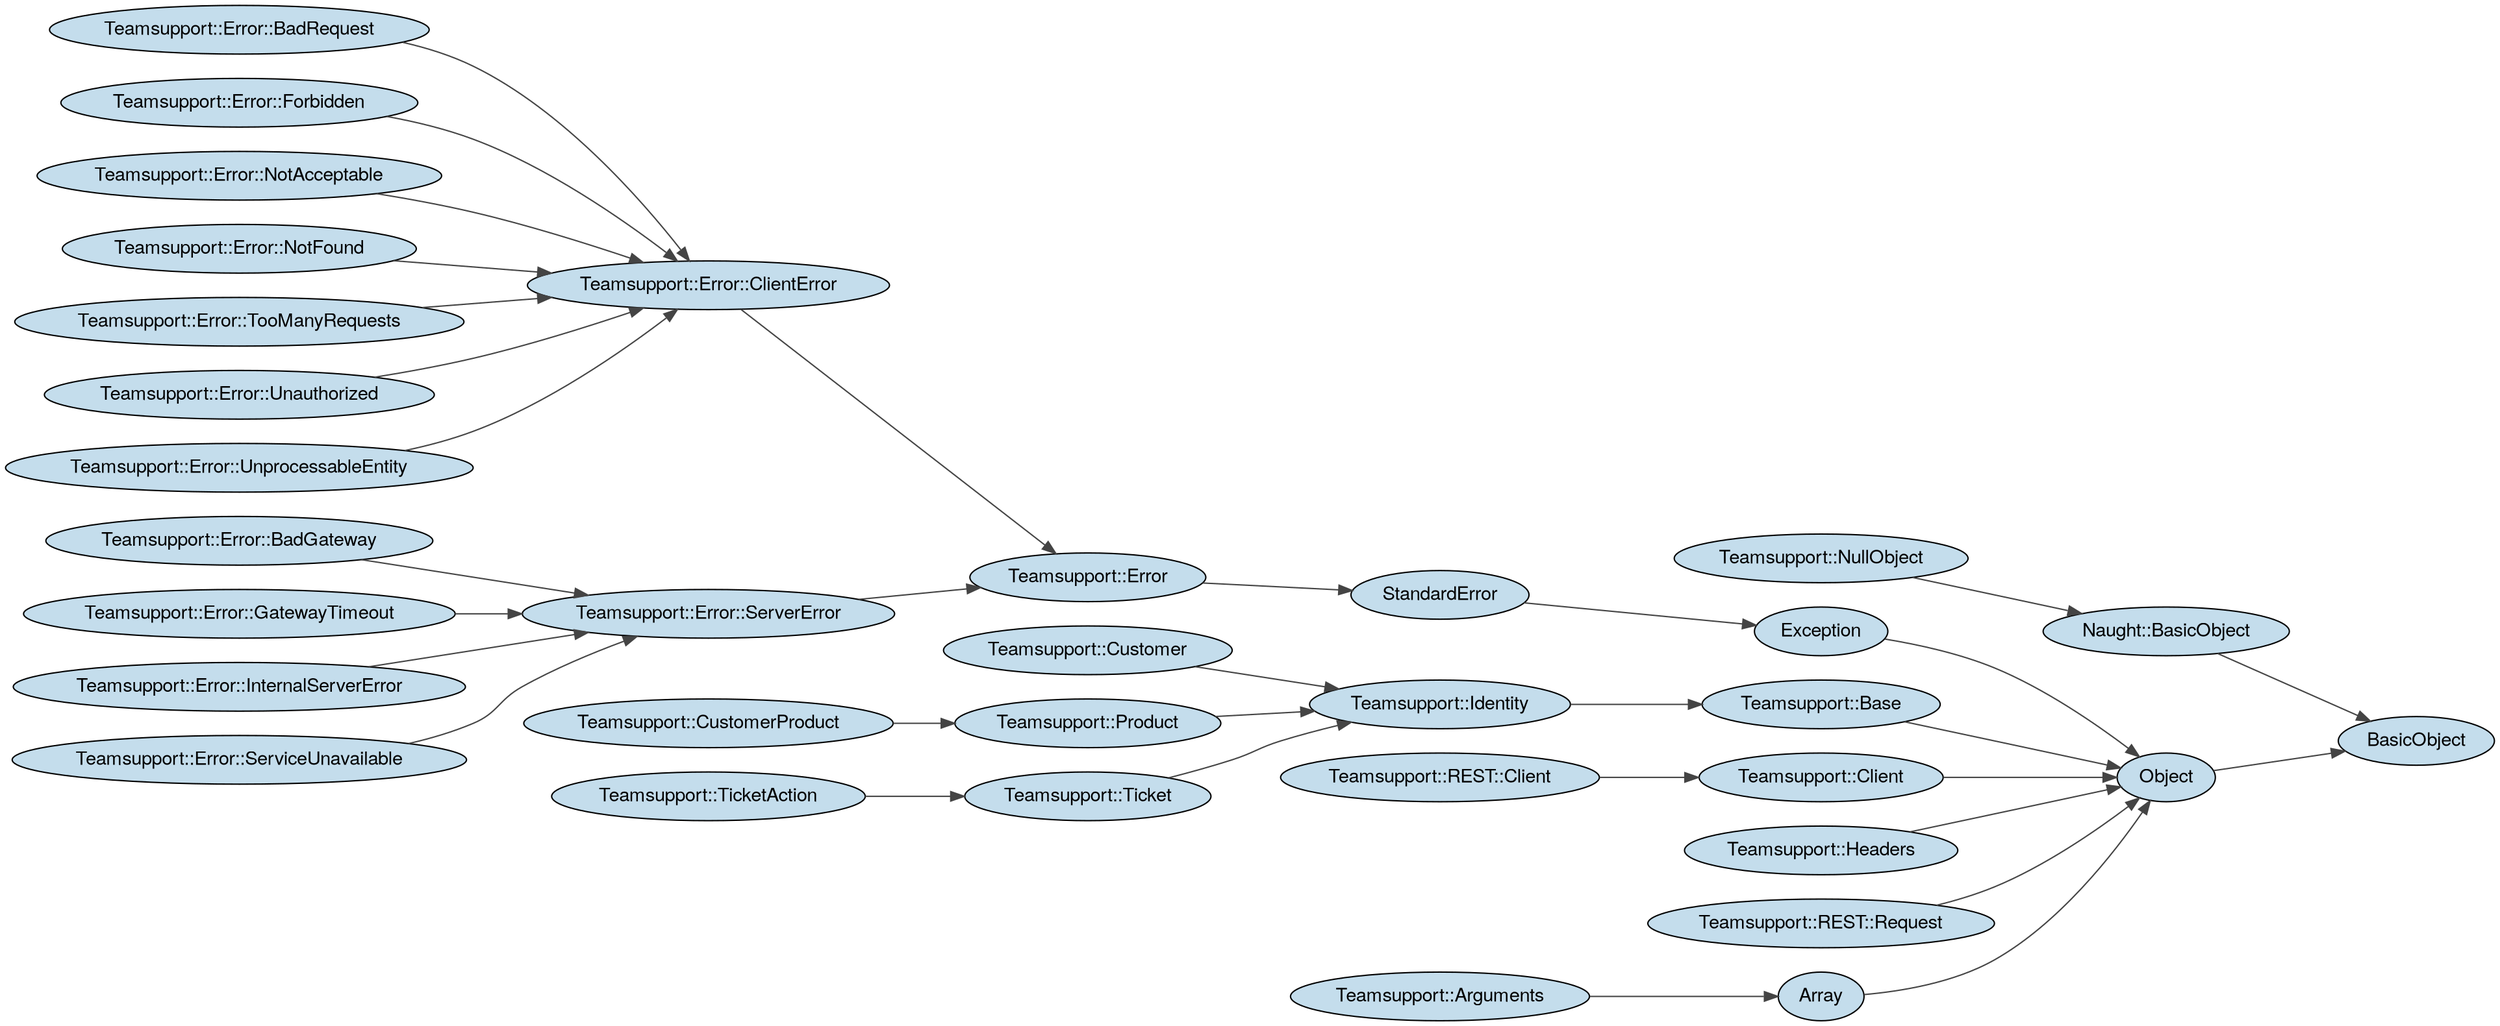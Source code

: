 digraph classes {
	graph [rotate=0, rankdir="LR"]
	node [fillcolor="#c4ddec", style="filled", fontname="Helvetica Neue"]
	edge [color="#444444"]
	Array [label="Array"]
	Exception [label="Exception"]
	Naught__BasicObject [label="Naught::BasicObject"]
	Object [label="Object"]
	StandardError [label="StandardError"]
	Teamsupport__Arguments [label="Teamsupport::Arguments"]
	Teamsupport__Base [label="Teamsupport::Base"]
	Teamsupport__Client [label="Teamsupport::Client"]
	Teamsupport__Customer [label="Teamsupport::Customer"]
	Teamsupport__CustomerProduct [label="Teamsupport::CustomerProduct"]
	Teamsupport__Error [label="Teamsupport::Error"]
	Teamsupport__Error__BadGateway [label="Teamsupport::Error::BadGateway"]
	Teamsupport__Error__BadRequest [label="Teamsupport::Error::BadRequest"]
	Teamsupport__Error__ClientError [label="Teamsupport::Error::ClientError"]
	Teamsupport__Error__Forbidden [label="Teamsupport::Error::Forbidden"]
	Teamsupport__Error__GatewayTimeout [label="Teamsupport::Error::GatewayTimeout"]
	Teamsupport__Error__InternalServerError [label="Teamsupport::Error::InternalServerError"]
	Teamsupport__Error__NotAcceptable [label="Teamsupport::Error::NotAcceptable"]
	Teamsupport__Error__NotFound [label="Teamsupport::Error::NotFound"]
	Teamsupport__Error__ServerError [label="Teamsupport::Error::ServerError"]
	Teamsupport__Error__ServiceUnavailable [label="Teamsupport::Error::ServiceUnavailable"]
	Teamsupport__Error__TooManyRequests [label="Teamsupport::Error::TooManyRequests"]
	Teamsupport__Error__Unauthorized [label="Teamsupport::Error::Unauthorized"]
	Teamsupport__Error__UnprocessableEntity [label="Teamsupport::Error::UnprocessableEntity"]
	Teamsupport__Headers [label="Teamsupport::Headers"]
	Teamsupport__Identity [label="Teamsupport::Identity"]
	Teamsupport__NullObject [label="Teamsupport::NullObject"]
	Teamsupport__Product [label="Teamsupport::Product"]
	Teamsupport__REST__Client [label="Teamsupport::REST::Client"]
	Teamsupport__REST__Request [label="Teamsupport::REST::Request"]
	Teamsupport__Ticket [label="Teamsupport::Ticket"]
	Teamsupport__TicketAction [label="Teamsupport::TicketAction"]
	Array -> Object
	Exception -> Object
	Naught__BasicObject -> BasicObject
	Object -> BasicObject
	StandardError -> Exception
	Teamsupport__Arguments -> Array
	Teamsupport__Base -> Object
	Teamsupport__Client -> Object
	Teamsupport__Customer -> Teamsupport__Identity
	Teamsupport__CustomerProduct -> Teamsupport__Product
	Teamsupport__Error -> StandardError
	Teamsupport__Error__BadGateway -> Teamsupport__Error__ServerError
	Teamsupport__Error__BadRequest -> Teamsupport__Error__ClientError
	Teamsupport__Error__ClientError -> Teamsupport__Error
	Teamsupport__Error__Forbidden -> Teamsupport__Error__ClientError
	Teamsupport__Error__GatewayTimeout -> Teamsupport__Error__ServerError
	Teamsupport__Error__InternalServerError -> Teamsupport__Error__ServerError
	Teamsupport__Error__NotAcceptable -> Teamsupport__Error__ClientError
	Teamsupport__Error__NotFound -> Teamsupport__Error__ClientError
	Teamsupport__Error__ServerError -> Teamsupport__Error
	Teamsupport__Error__ServiceUnavailable -> Teamsupport__Error__ServerError
	Teamsupport__Error__TooManyRequests -> Teamsupport__Error__ClientError
	Teamsupport__Error__Unauthorized -> Teamsupport__Error__ClientError
	Teamsupport__Error__UnprocessableEntity -> Teamsupport__Error__ClientError
	Teamsupport__Headers -> Object
	Teamsupport__Identity -> Teamsupport__Base
	Teamsupport__NullObject -> Naught__BasicObject
	Teamsupport__Product -> Teamsupport__Identity
	Teamsupport__REST__Client -> Teamsupport__Client
	Teamsupport__REST__Request -> Object
	Teamsupport__Ticket -> Teamsupport__Identity
	Teamsupport__TicketAction -> Teamsupport__Ticket
}
